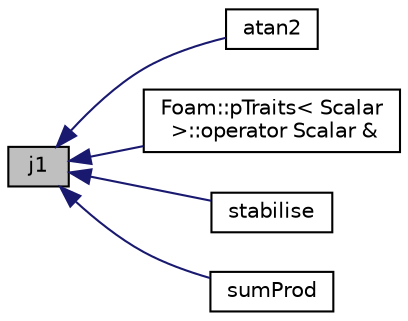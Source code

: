 digraph "j1"
{
  bgcolor="transparent";
  edge [fontname="Helvetica",fontsize="10",labelfontname="Helvetica",labelfontsize="10"];
  node [fontname="Helvetica",fontsize="10",shape=record];
  rankdir="LR";
  Node43098 [label="j1",height=0.2,width=0.4,color="black", fillcolor="grey75", style="filled", fontcolor="black"];
  Node43098 -> Node43099 [dir="back",color="midnightblue",fontsize="10",style="solid",fontname="Helvetica"];
  Node43099 [label="atan2",height=0.2,width=0.4,color="black",URL="$a21851.html#ac4f658d3f23292db85ec6b618e5976e0"];
  Node43098 -> Node43100 [dir="back",color="midnightblue",fontsize="10",style="solid",fontname="Helvetica"];
  Node43100 [label="Foam::pTraits\< Scalar\l \>::operator Scalar &",height=0.2,width=0.4,color="black",URL="$a29397.html#a0af7134e97f27beb8d48f39b4867447b",tooltip="Access to the Scalar value. "];
  Node43098 -> Node43101 [dir="back",color="midnightblue",fontsize="10",style="solid",fontname="Helvetica"];
  Node43101 [label="stabilise",height=0.2,width=0.4,color="black",URL="$a21851.html#a5256ed0d7ec24b1876ba90c6ff1f8727"];
  Node43098 -> Node43102 [dir="back",color="midnightblue",fontsize="10",style="solid",fontname="Helvetica"];
  Node43102 [label="sumProd",height=0.2,width=0.4,color="black",URL="$a21851.html#a5b480f6156c25bef4de87d86094e87ea"];
}
